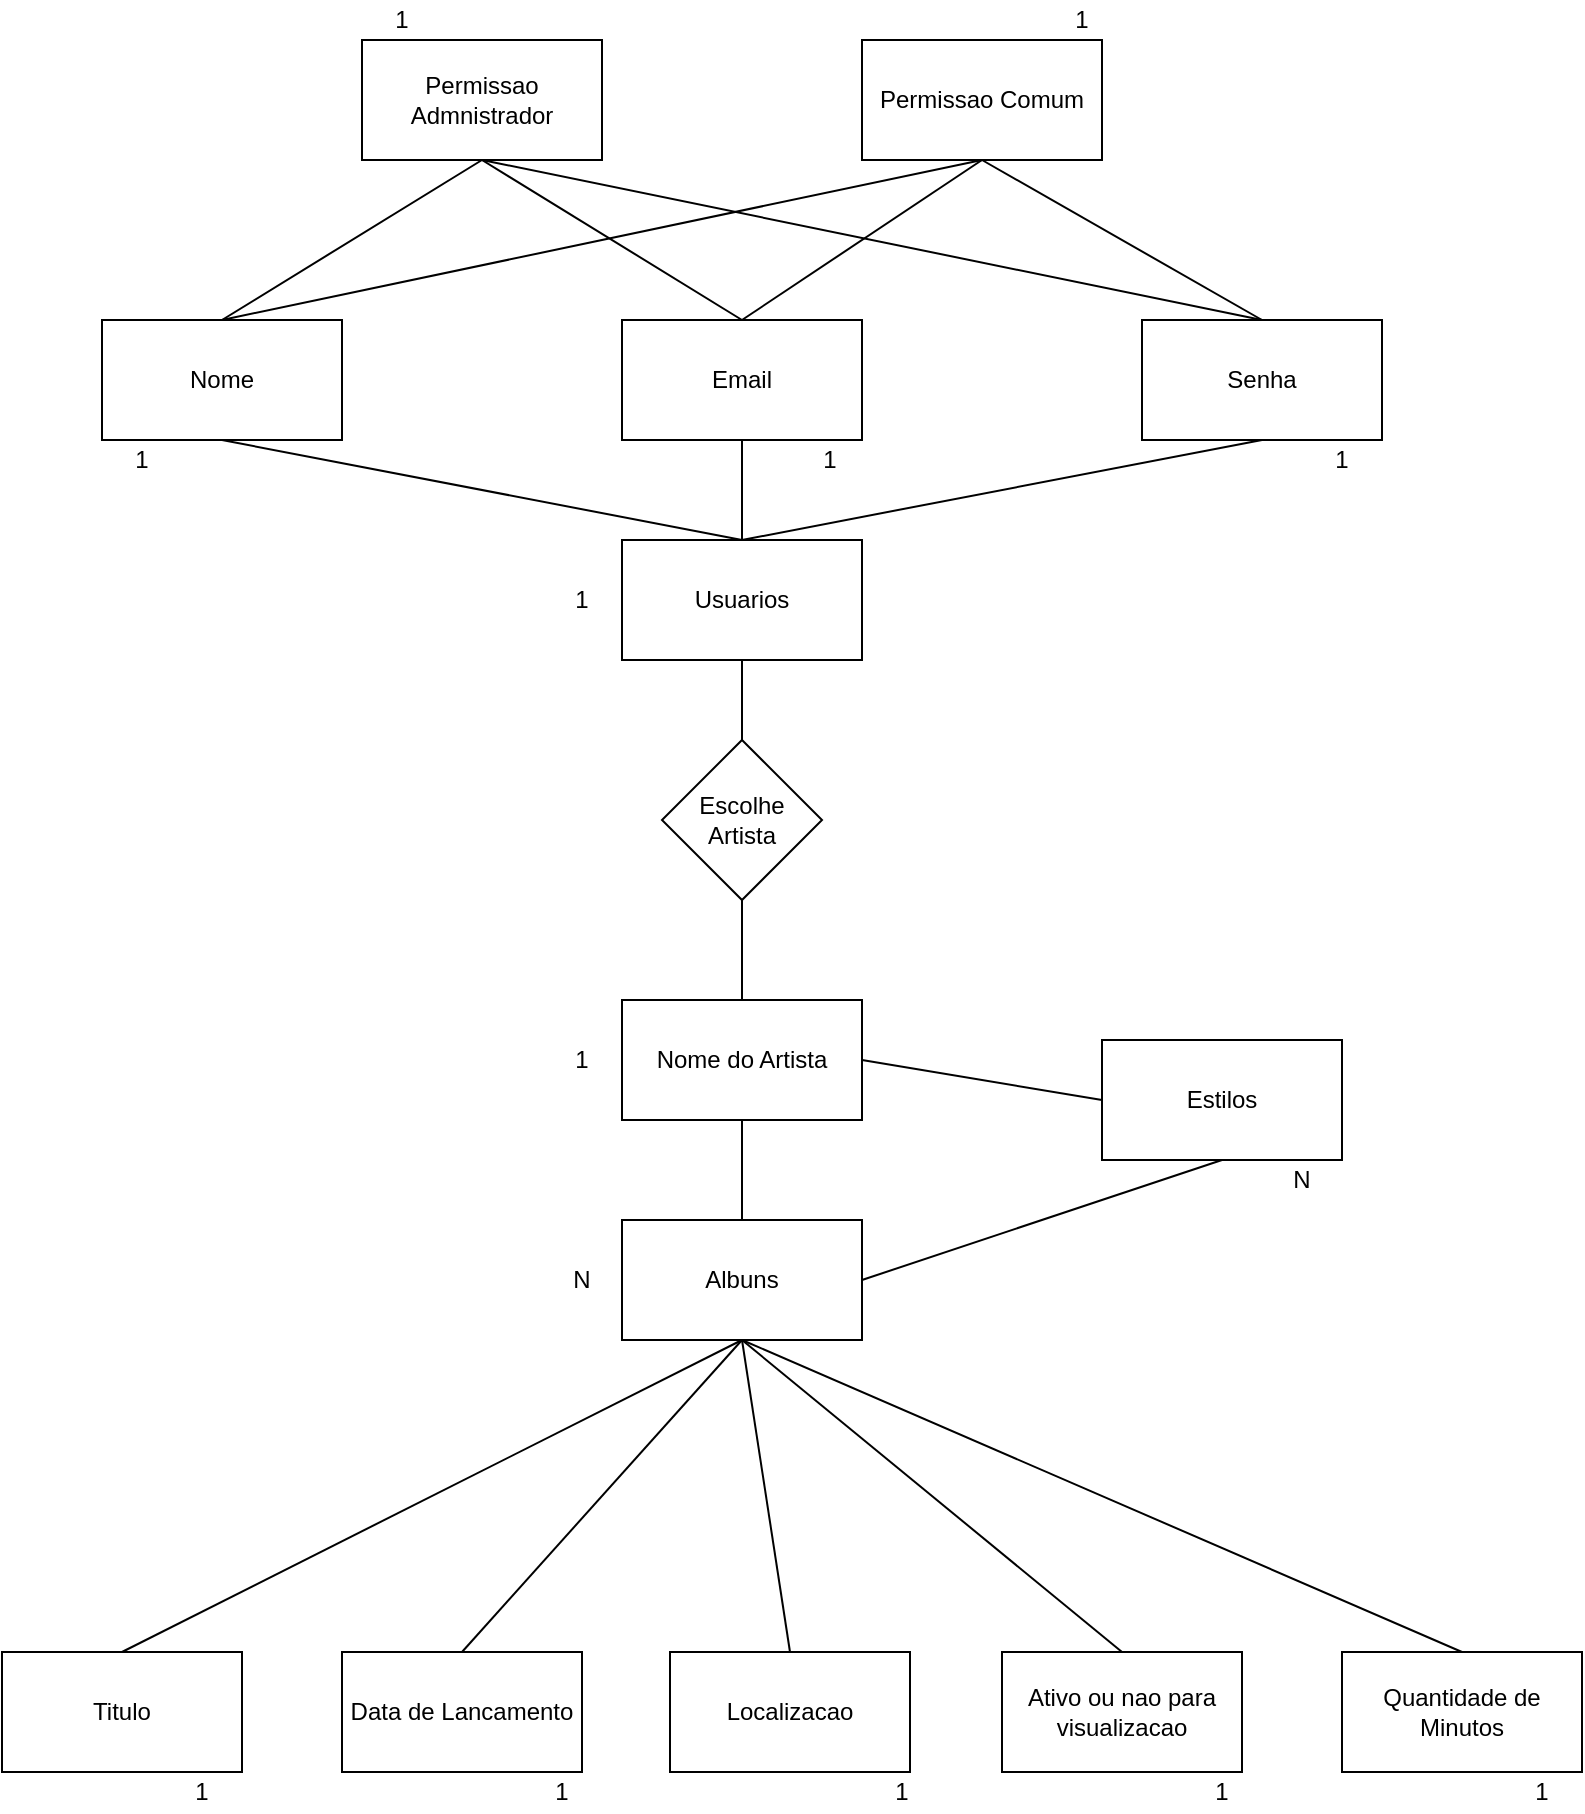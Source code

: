 <mxfile version="14.4.2" type="device"><diagram id="C5RBs43oDa-KdzZeNtuy" name="Page-1"><mxGraphModel dx="868" dy="482" grid="1" gridSize="10" guides="1" tooltips="1" connect="1" arrows="1" fold="1" page="1" pageScale="1" pageWidth="827" pageHeight="1169" math="0" shadow="0"><root><mxCell id="WIyWlLk6GJQsqaUBKTNV-0"/><mxCell id="WIyWlLk6GJQsqaUBKTNV-1" parent="WIyWlLk6GJQsqaUBKTNV-0"/><mxCell id="I7OYXg39BFSug-8GIwFv-1" value="Permissao Admnistrador" style="rounded=0;whiteSpace=wrap;html=1;" vertex="1" parent="WIyWlLk6GJQsqaUBKTNV-1"><mxGeometry x="200" y="70" width="120" height="60" as="geometry"/></mxCell><mxCell id="I7OYXg39BFSug-8GIwFv-2" value="Permissao Comum" style="rounded=0;whiteSpace=wrap;html=1;" vertex="1" parent="WIyWlLk6GJQsqaUBKTNV-1"><mxGeometry x="450" y="70" width="120" height="60" as="geometry"/></mxCell><mxCell id="I7OYXg39BFSug-8GIwFv-3" value="Nome" style="rounded=0;whiteSpace=wrap;html=1;" vertex="1" parent="WIyWlLk6GJQsqaUBKTNV-1"><mxGeometry x="70" y="210" width="120" height="60" as="geometry"/></mxCell><mxCell id="I7OYXg39BFSug-8GIwFv-4" value="Email" style="rounded=0;whiteSpace=wrap;html=1;" vertex="1" parent="WIyWlLk6GJQsqaUBKTNV-1"><mxGeometry x="330" y="210" width="120" height="60" as="geometry"/></mxCell><mxCell id="I7OYXg39BFSug-8GIwFv-5" value="Senha" style="rounded=0;whiteSpace=wrap;html=1;" vertex="1" parent="WIyWlLk6GJQsqaUBKTNV-1"><mxGeometry x="590" y="210" width="120" height="60" as="geometry"/></mxCell><mxCell id="I7OYXg39BFSug-8GIwFv-6" value="Nome do Artista" style="rounded=0;whiteSpace=wrap;html=1;" vertex="1" parent="WIyWlLk6GJQsqaUBKTNV-1"><mxGeometry x="330" y="550" width="120" height="60" as="geometry"/></mxCell><mxCell id="I7OYXg39BFSug-8GIwFv-7" value="Albuns" style="rounded=0;whiteSpace=wrap;html=1;" vertex="1" parent="WIyWlLk6GJQsqaUBKTNV-1"><mxGeometry x="330" y="660" width="120" height="60" as="geometry"/></mxCell><mxCell id="I7OYXg39BFSug-8GIwFv-8" value="Titulo" style="rounded=0;whiteSpace=wrap;html=1;" vertex="1" parent="WIyWlLk6GJQsqaUBKTNV-1"><mxGeometry x="20" y="876" width="120" height="60" as="geometry"/></mxCell><mxCell id="I7OYXg39BFSug-8GIwFv-9" value="Data de Lancamento" style="rounded=0;whiteSpace=wrap;html=1;" vertex="1" parent="WIyWlLk6GJQsqaUBKTNV-1"><mxGeometry x="190" y="876" width="120" height="60" as="geometry"/></mxCell><mxCell id="I7OYXg39BFSug-8GIwFv-10" value="Localizacao" style="rounded=0;whiteSpace=wrap;html=1;" vertex="1" parent="WIyWlLk6GJQsqaUBKTNV-1"><mxGeometry x="354" y="876" width="120" height="60" as="geometry"/></mxCell><mxCell id="I7OYXg39BFSug-8GIwFv-11" value="Ativo ou nao para visualizacao" style="rounded=0;whiteSpace=wrap;html=1;" vertex="1" parent="WIyWlLk6GJQsqaUBKTNV-1"><mxGeometry x="520" y="876" width="120" height="60" as="geometry"/></mxCell><mxCell id="I7OYXg39BFSug-8GIwFv-12" value="Quantidade de Minutos" style="rounded=0;whiteSpace=wrap;html=1;" vertex="1" parent="WIyWlLk6GJQsqaUBKTNV-1"><mxGeometry x="690" y="876" width="120" height="60" as="geometry"/></mxCell><mxCell id="I7OYXg39BFSug-8GIwFv-13" value="Estilos" style="rounded=0;whiteSpace=wrap;html=1;" vertex="1" parent="WIyWlLk6GJQsqaUBKTNV-1"><mxGeometry x="570" y="570" width="120" height="60" as="geometry"/></mxCell><mxCell id="I7OYXg39BFSug-8GIwFv-16" value="" style="endArrow=none;html=1;exitX=0.5;exitY=1;exitDx=0;exitDy=0;entryX=0.5;entryY=0;entryDx=0;entryDy=0;" edge="1" parent="WIyWlLk6GJQsqaUBKTNV-1" source="I7OYXg39BFSug-8GIwFv-1" target="I7OYXg39BFSug-8GIwFv-3"><mxGeometry width="50" height="50" relative="1" as="geometry"><mxPoint x="380" y="180" as="sourcePoint"/><mxPoint x="430" y="130" as="targetPoint"/></mxGeometry></mxCell><mxCell id="I7OYXg39BFSug-8GIwFv-17" value="" style="endArrow=none;html=1;exitX=0.5;exitY=1;exitDx=0;exitDy=0;entryX=0.5;entryY=0;entryDx=0;entryDy=0;" edge="1" parent="WIyWlLk6GJQsqaUBKTNV-1" source="I7OYXg39BFSug-8GIwFv-1" target="I7OYXg39BFSug-8GIwFv-4"><mxGeometry width="50" height="50" relative="1" as="geometry"><mxPoint x="380" y="180" as="sourcePoint"/><mxPoint x="430" y="130" as="targetPoint"/></mxGeometry></mxCell><mxCell id="I7OYXg39BFSug-8GIwFv-18" value="" style="endArrow=none;html=1;exitX=0.5;exitY=1;exitDx=0;exitDy=0;entryX=0.5;entryY=0;entryDx=0;entryDy=0;" edge="1" parent="WIyWlLk6GJQsqaUBKTNV-1" source="I7OYXg39BFSug-8GIwFv-1" target="I7OYXg39BFSug-8GIwFv-5"><mxGeometry width="50" height="50" relative="1" as="geometry"><mxPoint x="380" y="180" as="sourcePoint"/><mxPoint x="430" y="130" as="targetPoint"/></mxGeometry></mxCell><mxCell id="I7OYXg39BFSug-8GIwFv-19" value="" style="endArrow=none;html=1;exitX=0.5;exitY=1;exitDx=0;exitDy=0;entryX=0.5;entryY=0;entryDx=0;entryDy=0;" edge="1" parent="WIyWlLk6GJQsqaUBKTNV-1" source="I7OYXg39BFSug-8GIwFv-2" target="I7OYXg39BFSug-8GIwFv-3"><mxGeometry width="50" height="50" relative="1" as="geometry"><mxPoint x="380" y="180" as="sourcePoint"/><mxPoint x="430" y="130" as="targetPoint"/></mxGeometry></mxCell><mxCell id="I7OYXg39BFSug-8GIwFv-20" value="" style="endArrow=none;html=1;entryX=0.5;entryY=1;entryDx=0;entryDy=0;exitX=0.5;exitY=0;exitDx=0;exitDy=0;" edge="1" parent="WIyWlLk6GJQsqaUBKTNV-1" source="I7OYXg39BFSug-8GIwFv-4" target="I7OYXg39BFSug-8GIwFv-2"><mxGeometry width="50" height="50" relative="1" as="geometry"><mxPoint x="380" y="180" as="sourcePoint"/><mxPoint x="430" y="130" as="targetPoint"/></mxGeometry></mxCell><mxCell id="I7OYXg39BFSug-8GIwFv-21" value="" style="endArrow=none;html=1;exitX=0.5;exitY=1;exitDx=0;exitDy=0;entryX=0.5;entryY=0;entryDx=0;entryDy=0;" edge="1" parent="WIyWlLk6GJQsqaUBKTNV-1" source="I7OYXg39BFSug-8GIwFv-2" target="I7OYXg39BFSug-8GIwFv-5"><mxGeometry width="50" height="50" relative="1" as="geometry"><mxPoint x="380" y="180" as="sourcePoint"/><mxPoint x="660" y="260" as="targetPoint"/></mxGeometry></mxCell><mxCell id="I7OYXg39BFSug-8GIwFv-23" value="1" style="text;html=1;strokeColor=none;fillColor=none;align=center;verticalAlign=middle;whiteSpace=wrap;rounded=0;" vertex="1" parent="WIyWlLk6GJQsqaUBKTNV-1"><mxGeometry x="200" y="50" width="40" height="20" as="geometry"/></mxCell><mxCell id="I7OYXg39BFSug-8GIwFv-24" value="1" style="text;html=1;strokeColor=none;fillColor=none;align=center;verticalAlign=middle;whiteSpace=wrap;rounded=0;" vertex="1" parent="WIyWlLk6GJQsqaUBKTNV-1"><mxGeometry x="540" y="50" width="40" height="20" as="geometry"/></mxCell><mxCell id="I7OYXg39BFSug-8GIwFv-25" value="1" style="text;html=1;strokeColor=none;fillColor=none;align=center;verticalAlign=middle;whiteSpace=wrap;rounded=0;" vertex="1" parent="WIyWlLk6GJQsqaUBKTNV-1"><mxGeometry x="70" y="270" width="40" height="20" as="geometry"/></mxCell><mxCell id="I7OYXg39BFSug-8GIwFv-26" value="1" style="text;html=1;strokeColor=none;fillColor=none;align=center;verticalAlign=middle;whiteSpace=wrap;rounded=0;" vertex="1" parent="WIyWlLk6GJQsqaUBKTNV-1"><mxGeometry x="414" y="270" width="40" height="20" as="geometry"/></mxCell><mxCell id="I7OYXg39BFSug-8GIwFv-27" value="1" style="text;html=1;strokeColor=none;fillColor=none;align=center;verticalAlign=middle;whiteSpace=wrap;rounded=0;" vertex="1" parent="WIyWlLk6GJQsqaUBKTNV-1"><mxGeometry x="670" y="270" width="40" height="20" as="geometry"/></mxCell><mxCell id="I7OYXg39BFSug-8GIwFv-28" value="1" style="text;html=1;strokeColor=none;fillColor=none;align=center;verticalAlign=middle;whiteSpace=wrap;rounded=0;" vertex="1" parent="WIyWlLk6GJQsqaUBKTNV-1"><mxGeometry x="290" y="570" width="40" height="20" as="geometry"/></mxCell><mxCell id="I7OYXg39BFSug-8GIwFv-30" value="N" style="text;html=1;strokeColor=none;fillColor=none;align=center;verticalAlign=middle;whiteSpace=wrap;rounded=0;" vertex="1" parent="WIyWlLk6GJQsqaUBKTNV-1"><mxGeometry x="650" y="630" width="40" height="20" as="geometry"/></mxCell><mxCell id="I7OYXg39BFSug-8GIwFv-31" value="1" style="text;html=1;strokeColor=none;fillColor=none;align=center;verticalAlign=middle;whiteSpace=wrap;rounded=0;" vertex="1" parent="WIyWlLk6GJQsqaUBKTNV-1"><mxGeometry x="100" y="936" width="40" height="20" as="geometry"/></mxCell><mxCell id="I7OYXg39BFSug-8GIwFv-32" value="1" style="text;html=1;strokeColor=none;fillColor=none;align=center;verticalAlign=middle;whiteSpace=wrap;rounded=0;" vertex="1" parent="WIyWlLk6GJQsqaUBKTNV-1"><mxGeometry x="280" y="936" width="40" height="20" as="geometry"/></mxCell><mxCell id="I7OYXg39BFSug-8GIwFv-33" value="1" style="text;html=1;strokeColor=none;fillColor=none;align=center;verticalAlign=middle;whiteSpace=wrap;rounded=0;" vertex="1" parent="WIyWlLk6GJQsqaUBKTNV-1"><mxGeometry x="450" y="936" width="40" height="20" as="geometry"/></mxCell><mxCell id="I7OYXg39BFSug-8GIwFv-34" value="1" style="text;html=1;strokeColor=none;fillColor=none;align=center;verticalAlign=middle;whiteSpace=wrap;rounded=0;" vertex="1" parent="WIyWlLk6GJQsqaUBKTNV-1"><mxGeometry x="610" y="936" width="40" height="20" as="geometry"/></mxCell><mxCell id="I7OYXg39BFSug-8GIwFv-35" value="1" style="text;html=1;strokeColor=none;fillColor=none;align=center;verticalAlign=middle;whiteSpace=wrap;rounded=0;" vertex="1" parent="WIyWlLk6GJQsqaUBKTNV-1"><mxGeometry x="770" y="936" width="40" height="20" as="geometry"/></mxCell><mxCell id="I7OYXg39BFSug-8GIwFv-38" value="Usuarios" style="rounded=0;whiteSpace=wrap;html=1;" vertex="1" parent="WIyWlLk6GJQsqaUBKTNV-1"><mxGeometry x="330" y="320" width="120" height="60" as="geometry"/></mxCell><mxCell id="I7OYXg39BFSug-8GIwFv-40" value="" style="endArrow=none;html=1;exitX=0.5;exitY=1;exitDx=0;exitDy=0;entryX=0.5;entryY=0;entryDx=0;entryDy=0;" edge="1" parent="WIyWlLk6GJQsqaUBKTNV-1" source="I7OYXg39BFSug-8GIwFv-3" target="I7OYXg39BFSug-8GIwFv-38"><mxGeometry width="50" height="50" relative="1" as="geometry"><mxPoint x="380" y="370" as="sourcePoint"/><mxPoint x="430" y="320" as="targetPoint"/></mxGeometry></mxCell><mxCell id="I7OYXg39BFSug-8GIwFv-41" value="" style="endArrow=none;html=1;entryX=0.5;entryY=1;entryDx=0;entryDy=0;" edge="1" parent="WIyWlLk6GJQsqaUBKTNV-1" target="I7OYXg39BFSug-8GIwFv-4"><mxGeometry width="50" height="50" relative="1" as="geometry"><mxPoint x="390" y="320" as="sourcePoint"/><mxPoint x="430" y="320" as="targetPoint"/></mxGeometry></mxCell><mxCell id="I7OYXg39BFSug-8GIwFv-42" value="" style="endArrow=none;html=1;exitX=0.5;exitY=0;exitDx=0;exitDy=0;entryX=0.5;entryY=1;entryDx=0;entryDy=0;" edge="1" parent="WIyWlLk6GJQsqaUBKTNV-1" source="I7OYXg39BFSug-8GIwFv-38" target="I7OYXg39BFSug-8GIwFv-5"><mxGeometry width="50" height="50" relative="1" as="geometry"><mxPoint x="380" y="370" as="sourcePoint"/><mxPoint x="430" y="320" as="targetPoint"/></mxGeometry></mxCell><mxCell id="I7OYXg39BFSug-8GIwFv-44" value="" style="endArrow=none;html=1;entryX=0.5;entryY=1;entryDx=0;entryDy=0;exitX=0.5;exitY=0;exitDx=0;exitDy=0;" edge="1" parent="WIyWlLk6GJQsqaUBKTNV-1" source="I7OYXg39BFSug-8GIwFv-7" target="I7OYXg39BFSug-8GIwFv-6"><mxGeometry width="50" height="50" relative="1" as="geometry"><mxPoint x="380" y="700" as="sourcePoint"/><mxPoint x="430" y="650" as="targetPoint"/></mxGeometry></mxCell><mxCell id="I7OYXg39BFSug-8GIwFv-45" value="" style="endArrow=none;html=1;entryX=1;entryY=0.5;entryDx=0;entryDy=0;exitX=0.5;exitY=1;exitDx=0;exitDy=0;" edge="1" parent="WIyWlLk6GJQsqaUBKTNV-1" source="I7OYXg39BFSug-8GIwFv-13" target="I7OYXg39BFSug-8GIwFv-7"><mxGeometry width="50" height="50" relative="1" as="geometry"><mxPoint x="380" y="700" as="sourcePoint"/><mxPoint x="430" y="650" as="targetPoint"/></mxGeometry></mxCell><mxCell id="I7OYXg39BFSug-8GIwFv-46" value="" style="endArrow=none;html=1;exitX=0.5;exitY=1;exitDx=0;exitDy=0;entryX=0.5;entryY=0;entryDx=0;entryDy=0;" edge="1" parent="WIyWlLk6GJQsqaUBKTNV-1" source="I7OYXg39BFSug-8GIwFv-7" target="I7OYXg39BFSug-8GIwFv-8"><mxGeometry width="50" height="50" relative="1" as="geometry"><mxPoint x="380" y="700" as="sourcePoint"/><mxPoint x="430" y="650" as="targetPoint"/></mxGeometry></mxCell><mxCell id="I7OYXg39BFSug-8GIwFv-47" value="" style="endArrow=none;html=1;exitX=0.5;exitY=1;exitDx=0;exitDy=0;entryX=0.5;entryY=0;entryDx=0;entryDy=0;" edge="1" parent="WIyWlLk6GJQsqaUBKTNV-1" source="I7OYXg39BFSug-8GIwFv-7" target="I7OYXg39BFSug-8GIwFv-9"><mxGeometry width="50" height="50" relative="1" as="geometry"><mxPoint x="380" y="700" as="sourcePoint"/><mxPoint x="430" y="650" as="targetPoint"/></mxGeometry></mxCell><mxCell id="I7OYXg39BFSug-8GIwFv-48" value="" style="endArrow=none;html=1;exitX=0.5;exitY=1;exitDx=0;exitDy=0;entryX=0.5;entryY=0;entryDx=0;entryDy=0;" edge="1" parent="WIyWlLk6GJQsqaUBKTNV-1" source="I7OYXg39BFSug-8GIwFv-7" target="I7OYXg39BFSug-8GIwFv-10"><mxGeometry width="50" height="50" relative="1" as="geometry"><mxPoint x="380" y="700" as="sourcePoint"/><mxPoint x="430" y="650" as="targetPoint"/></mxGeometry></mxCell><mxCell id="I7OYXg39BFSug-8GIwFv-49" value="" style="endArrow=none;html=1;entryX=0.5;entryY=0;entryDx=0;entryDy=0;" edge="1" parent="WIyWlLk6GJQsqaUBKTNV-1" target="I7OYXg39BFSug-8GIwFv-11"><mxGeometry width="50" height="50" relative="1" as="geometry"><mxPoint x="390" y="720" as="sourcePoint"/><mxPoint x="430" y="650" as="targetPoint"/></mxGeometry></mxCell><mxCell id="I7OYXg39BFSug-8GIwFv-51" value="" style="endArrow=none;html=1;entryX=0.5;entryY=0;entryDx=0;entryDy=0;" edge="1" parent="WIyWlLk6GJQsqaUBKTNV-1" target="I7OYXg39BFSug-8GIwFv-12"><mxGeometry width="50" height="50" relative="1" as="geometry"><mxPoint x="390" y="720" as="sourcePoint"/><mxPoint x="430" y="650" as="targetPoint"/></mxGeometry></mxCell><mxCell id="I7OYXg39BFSug-8GIwFv-54" value="N" style="text;html=1;strokeColor=none;fillColor=none;align=center;verticalAlign=middle;whiteSpace=wrap;rounded=0;" vertex="1" parent="WIyWlLk6GJQsqaUBKTNV-1"><mxGeometry x="290" y="680" width="40" height="20" as="geometry"/></mxCell><mxCell id="I7OYXg39BFSug-8GIwFv-55" value="1" style="text;html=1;strokeColor=none;fillColor=none;align=center;verticalAlign=middle;whiteSpace=wrap;rounded=0;" vertex="1" parent="WIyWlLk6GJQsqaUBKTNV-1"><mxGeometry x="290" y="340" width="40" height="20" as="geometry"/></mxCell><mxCell id="I7OYXg39BFSug-8GIwFv-58" value="Escolhe Artista" style="rhombus;whiteSpace=wrap;html=1;" vertex="1" parent="WIyWlLk6GJQsqaUBKTNV-1"><mxGeometry x="350" y="420" width="80" height="80" as="geometry"/></mxCell><mxCell id="I7OYXg39BFSug-8GIwFv-59" value="" style="endArrow=none;html=1;entryX=0.5;entryY=1;entryDx=0;entryDy=0;exitX=0.5;exitY=0;exitDx=0;exitDy=0;" edge="1" parent="WIyWlLk6GJQsqaUBKTNV-1" source="I7OYXg39BFSug-8GIwFv-58" target="I7OYXg39BFSug-8GIwFv-38"><mxGeometry width="50" height="50" relative="1" as="geometry"><mxPoint x="410" y="480" as="sourcePoint"/><mxPoint x="460" y="430" as="targetPoint"/></mxGeometry></mxCell><mxCell id="I7OYXg39BFSug-8GIwFv-60" value="" style="endArrow=none;html=1;exitX=0.5;exitY=1;exitDx=0;exitDy=0;entryX=0.5;entryY=0;entryDx=0;entryDy=0;" edge="1" parent="WIyWlLk6GJQsqaUBKTNV-1" source="I7OYXg39BFSug-8GIwFv-58" target="I7OYXg39BFSug-8GIwFv-6"><mxGeometry width="50" height="50" relative="1" as="geometry"><mxPoint x="410" y="480" as="sourcePoint"/><mxPoint x="460" y="430" as="targetPoint"/></mxGeometry></mxCell><mxCell id="I7OYXg39BFSug-8GIwFv-61" value="" style="endArrow=none;html=1;exitX=1;exitY=0.5;exitDx=0;exitDy=0;entryX=0;entryY=0.5;entryDx=0;entryDy=0;" edge="1" parent="WIyWlLk6GJQsqaUBKTNV-1" source="I7OYXg39BFSug-8GIwFv-6" target="I7OYXg39BFSug-8GIwFv-13"><mxGeometry width="50" height="50" relative="1" as="geometry"><mxPoint x="410" y="590" as="sourcePoint"/><mxPoint x="460" y="540" as="targetPoint"/></mxGeometry></mxCell></root></mxGraphModel></diagram></mxfile>